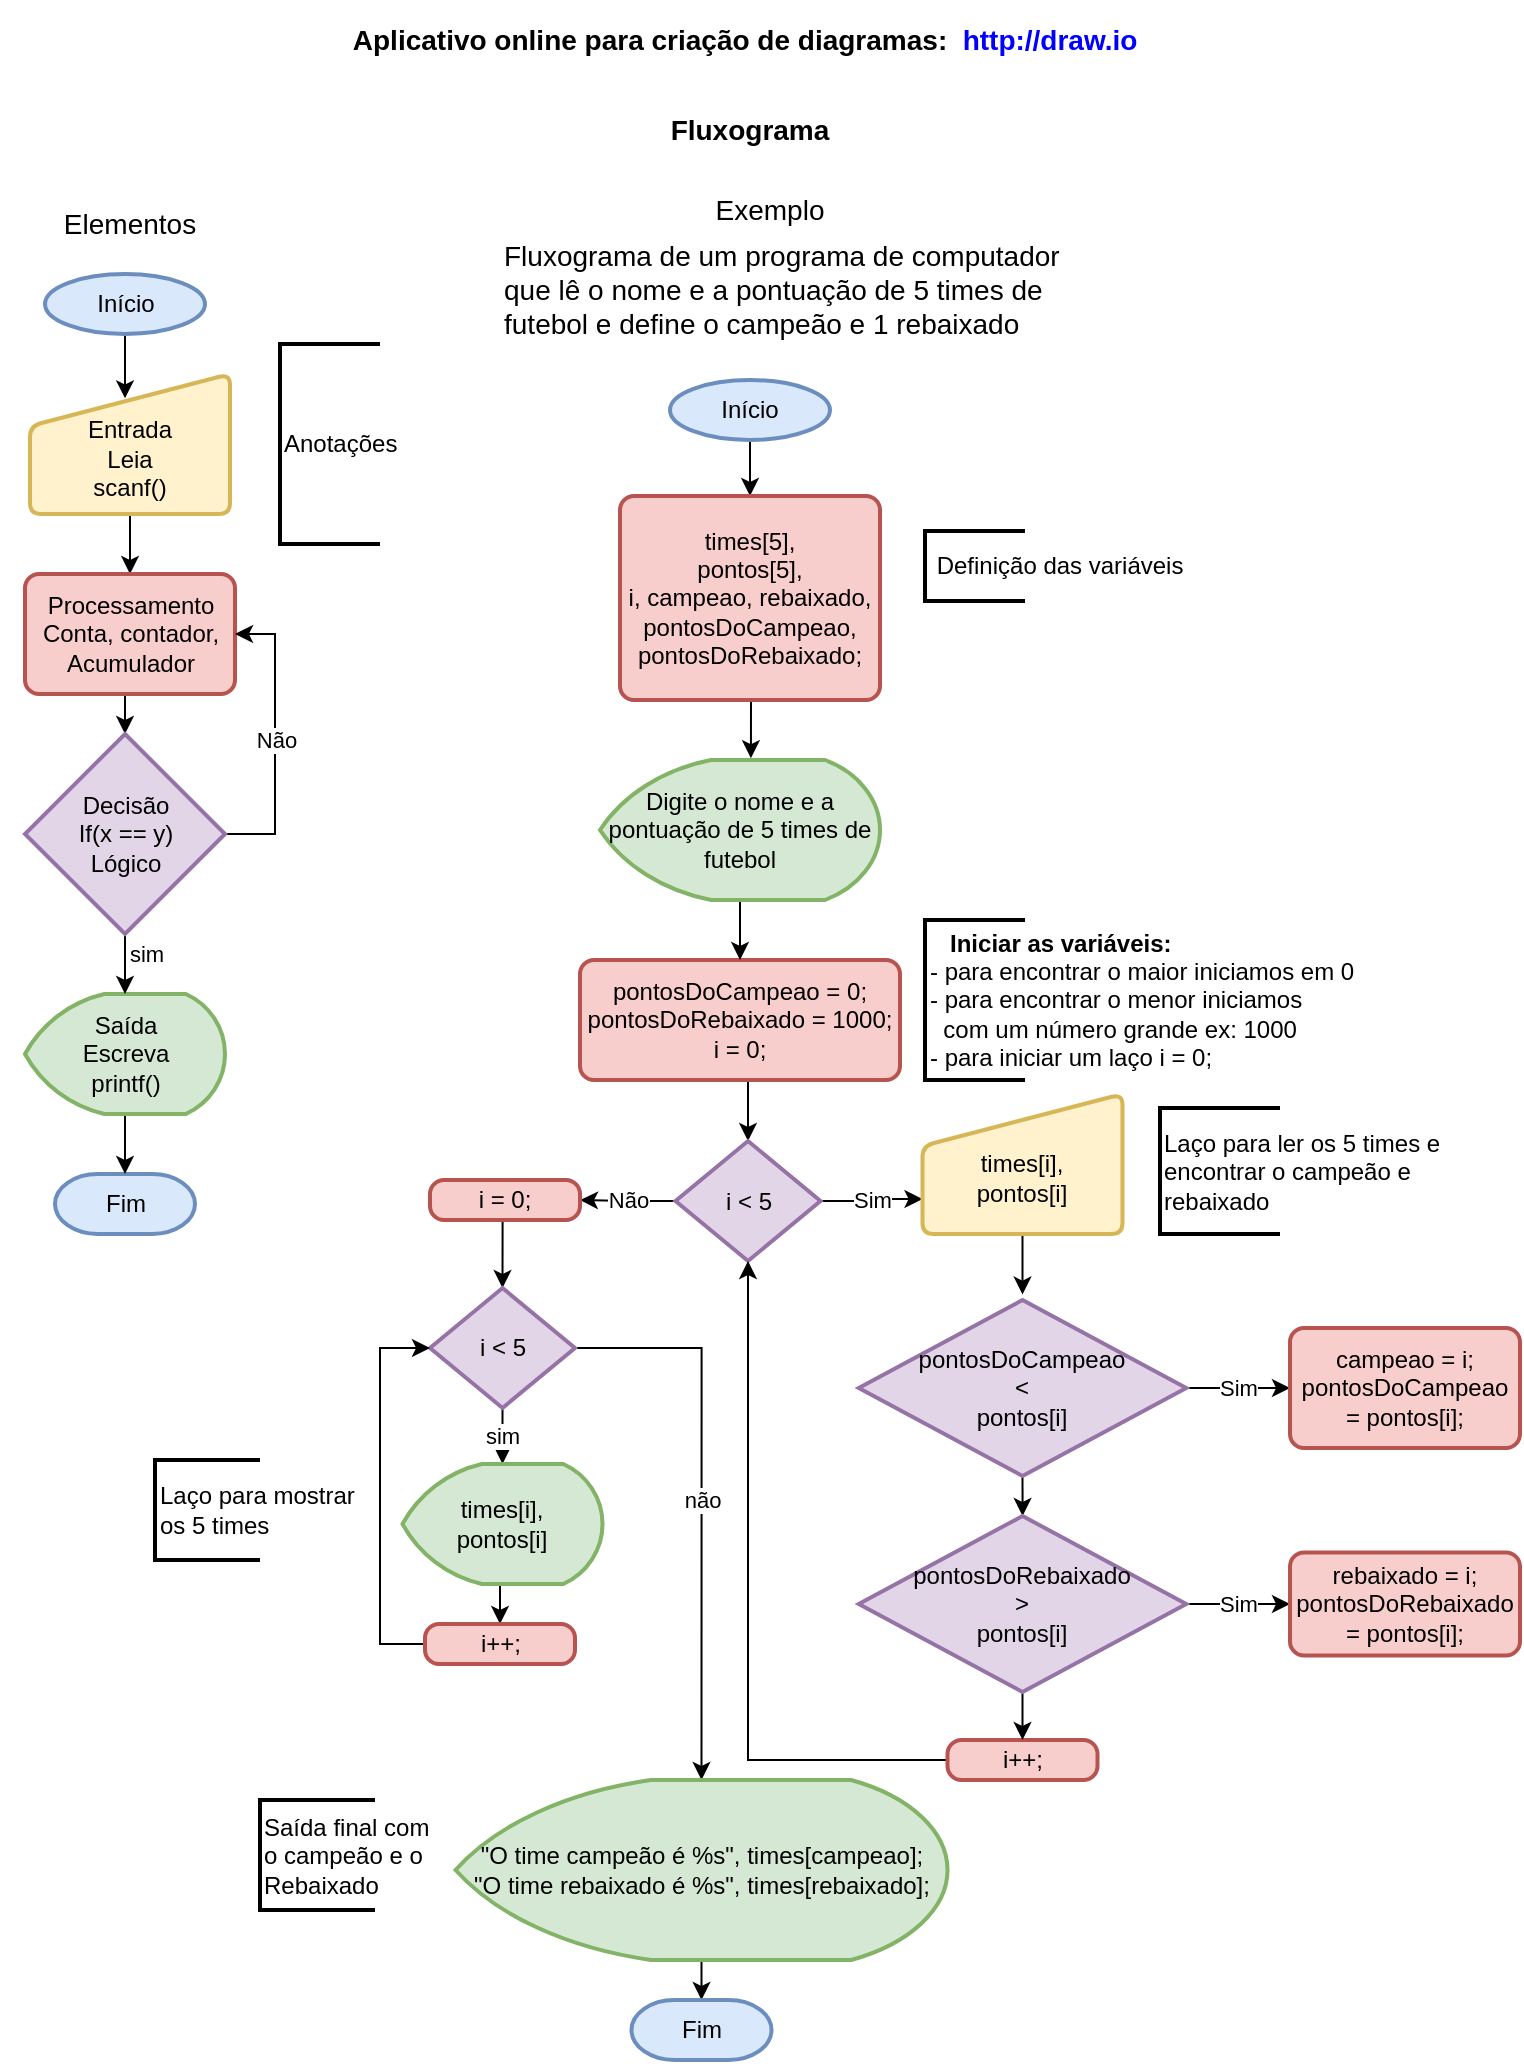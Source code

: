 <mxfile version="21.6.9" type="device">
  <diagram name="Page-1" id="B_QlEN5j_C0J5h-6MXS3">
    <mxGraphModel dx="989" dy="523" grid="1" gridSize="10" guides="1" tooltips="1" connect="1" arrows="1" fold="1" page="1" pageScale="1" pageWidth="827" pageHeight="1169" math="0" shadow="0">
      <root>
        <mxCell id="0" />
        <mxCell id="1" parent="0" />
        <mxCell id="tX2nqo4QLeteHiiHO27P-1" value="Fluxograma" style="text;html=1;strokeColor=none;fillColor=none;align=center;verticalAlign=middle;whiteSpace=wrap;rounded=0;fontSize=14;fontStyle=1" parent="1" vertex="1">
          <mxGeometry x="340" y="90" width="130" height="30" as="geometry" />
        </mxCell>
        <mxCell id="tX2nqo4QLeteHiiHO27P-8" style="edgeStyle=orthogonalEdgeStyle;rounded=0;orthogonalLoop=1;jettySize=auto;html=1;exitX=0.5;exitY=1;exitDx=0;exitDy=0;exitPerimeter=0;entryX=0.475;entryY=0.174;entryDx=0;entryDy=0;entryPerimeter=0;" parent="1" source="tX2nqo4QLeteHiiHO27P-2" target="tX2nqo4QLeteHiiHO27P-4" edge="1">
          <mxGeometry relative="1" as="geometry" />
        </mxCell>
        <mxCell id="tX2nqo4QLeteHiiHO27P-2" value="Início" style="strokeWidth=2;html=1;shape=mxgraph.flowchart.start_1;whiteSpace=wrap;fillColor=#dae8fc;strokeColor=#6c8ebf;" parent="1" vertex="1">
          <mxGeometry x="52.5" y="177" width="80" height="30" as="geometry" />
        </mxCell>
        <mxCell id="tX2nqo4QLeteHiiHO27P-3" value="Fim" style="strokeWidth=2;html=1;shape=mxgraph.flowchart.terminator;whiteSpace=wrap;fillColor=#dae8fc;strokeColor=#6c8ebf;" parent="1" vertex="1">
          <mxGeometry x="57.5" y="627" width="70" height="30" as="geometry" />
        </mxCell>
        <mxCell id="tX2nqo4QLeteHiiHO27P-9" style="edgeStyle=orthogonalEdgeStyle;rounded=0;orthogonalLoop=1;jettySize=auto;html=1;exitX=0.5;exitY=1;exitDx=0;exitDy=0;entryX=0.5;entryY=0;entryDx=0;entryDy=0;" parent="1" source="tX2nqo4QLeteHiiHO27P-4" target="tX2nqo4QLeteHiiHO27P-5" edge="1">
          <mxGeometry relative="1" as="geometry" />
        </mxCell>
        <mxCell id="tX2nqo4QLeteHiiHO27P-4" value="&lt;br&gt;Entrada&lt;br&gt;Leia&lt;br&gt;scanf()" style="html=1;strokeWidth=2;shape=manualInput;whiteSpace=wrap;rounded=1;size=26;arcSize=11;fillColor=#fff2cc;strokeColor=#d6b656;" parent="1" vertex="1">
          <mxGeometry x="45" y="227" width="100" height="70" as="geometry" />
        </mxCell>
        <mxCell id="tX2nqo4QLeteHiiHO27P-10" style="edgeStyle=orthogonalEdgeStyle;rounded=0;orthogonalLoop=1;jettySize=auto;html=1;exitX=0.5;exitY=1;exitDx=0;exitDy=0;entryX=0.5;entryY=0;entryDx=0;entryDy=0;entryPerimeter=0;" parent="1" source="tX2nqo4QLeteHiiHO27P-5" target="tX2nqo4QLeteHiiHO27P-7" edge="1">
          <mxGeometry relative="1" as="geometry" />
        </mxCell>
        <mxCell id="tX2nqo4QLeteHiiHO27P-5" value="Processamento&lt;br&gt;Conta, contador,&lt;br&gt;Acumulador" style="rounded=1;whiteSpace=wrap;html=1;absoluteArcSize=1;arcSize=14;strokeWidth=2;fillColor=#f8cecc;strokeColor=#b85450;" parent="1" vertex="1">
          <mxGeometry x="42.5" y="327" width="105" height="60" as="geometry" />
        </mxCell>
        <mxCell id="tX2nqo4QLeteHiiHO27P-12" style="edgeStyle=orthogonalEdgeStyle;rounded=0;orthogonalLoop=1;jettySize=auto;html=1;exitX=0.5;exitY=1;exitDx=0;exitDy=0;exitPerimeter=0;entryX=0.5;entryY=0;entryDx=0;entryDy=0;entryPerimeter=0;" parent="1" source="tX2nqo4QLeteHiiHO27P-6" target="tX2nqo4QLeteHiiHO27P-3" edge="1">
          <mxGeometry relative="1" as="geometry" />
        </mxCell>
        <mxCell id="tX2nqo4QLeteHiiHO27P-6" value="Saída&lt;br&gt;Escreva&lt;br&gt;printf()" style="strokeWidth=2;html=1;shape=mxgraph.flowchart.display;whiteSpace=wrap;fillColor=#d5e8d4;strokeColor=#82b366;" parent="1" vertex="1">
          <mxGeometry x="42.5" y="537" width="100" height="60" as="geometry" />
        </mxCell>
        <mxCell id="tX2nqo4QLeteHiiHO27P-11" value="sim" style="edgeStyle=orthogonalEdgeStyle;rounded=0;orthogonalLoop=1;jettySize=auto;html=1;exitX=0.5;exitY=1;exitDx=0;exitDy=0;exitPerimeter=0;entryX=0.5;entryY=0;entryDx=0;entryDy=0;entryPerimeter=0;" parent="1" source="tX2nqo4QLeteHiiHO27P-7" target="tX2nqo4QLeteHiiHO27P-6" edge="1">
          <mxGeometry x="-0.333" y="10" relative="1" as="geometry">
            <mxPoint as="offset" />
          </mxGeometry>
        </mxCell>
        <mxCell id="tX2nqo4QLeteHiiHO27P-13" value="Não" style="edgeStyle=orthogonalEdgeStyle;rounded=0;orthogonalLoop=1;jettySize=auto;html=1;exitX=1;exitY=0.5;exitDx=0;exitDy=0;exitPerimeter=0;entryX=1;entryY=0.5;entryDx=0;entryDy=0;" parent="1" source="tX2nqo4QLeteHiiHO27P-7" target="tX2nqo4QLeteHiiHO27P-5" edge="1">
          <mxGeometry relative="1" as="geometry" />
        </mxCell>
        <mxCell id="tX2nqo4QLeteHiiHO27P-7" value="Decisão&lt;br&gt;If(x == y)&lt;br&gt;Lógico" style="strokeWidth=2;html=1;shape=mxgraph.flowchart.decision;whiteSpace=wrap;fillColor=#e1d5e7;strokeColor=#9673a6;" parent="1" vertex="1">
          <mxGeometry x="42.5" y="407" width="100" height="100" as="geometry" />
        </mxCell>
        <mxCell id="tX2nqo4QLeteHiiHO27P-14" value="Elementos" style="text;html=1;strokeColor=none;fillColor=none;align=center;verticalAlign=middle;whiteSpace=wrap;rounded=0;fontSize=14;fontStyle=0" parent="1" vertex="1">
          <mxGeometry x="30" y="137" width="130" height="30" as="geometry" />
        </mxCell>
        <mxCell id="tX2nqo4QLeteHiiHO27P-15" value="http://draw.io" style="text;html=1;strokeColor=none;fillColor=none;align=center;verticalAlign=middle;whiteSpace=wrap;rounded=0;fontSize=14;fontStyle=1;fontColor=#0000FF;" parent="1" vertex="1">
          <mxGeometry x="490" y="45" width="130" height="30" as="geometry" />
        </mxCell>
        <mxCell id="tX2nqo4QLeteHiiHO27P-16" value="Aplicativo online para criação de diagramas:" style="text;html=1;strokeColor=none;fillColor=none;align=center;verticalAlign=middle;whiteSpace=wrap;rounded=0;fontSize=14;fontStyle=1" parent="1" vertex="1">
          <mxGeometry x="200" y="40" width="310" height="40" as="geometry" />
        </mxCell>
        <mxCell id="tX2nqo4QLeteHiiHO27P-17" value="Exemplo" style="text;html=1;strokeColor=none;fillColor=none;align=center;verticalAlign=middle;whiteSpace=wrap;rounded=0;fontSize=14;fontStyle=0" parent="1" vertex="1">
          <mxGeometry x="360" y="130" width="110" height="30" as="geometry" />
        </mxCell>
        <mxCell id="tX2nqo4QLeteHiiHO27P-18" value="Fluxograma de um programa de computador que lê o nome e a pontuação de 5 times de futebol e define o campeão e 1 rebaixado" style="text;html=1;strokeColor=none;fillColor=none;align=left;verticalAlign=middle;whiteSpace=wrap;rounded=0;fontSize=14;fontStyle=0" parent="1" vertex="1">
          <mxGeometry x="280" y="155" width="290" height="60" as="geometry" />
        </mxCell>
        <mxCell id="tX2nqo4QLeteHiiHO27P-27" style="edgeStyle=orthogonalEdgeStyle;rounded=0;orthogonalLoop=1;jettySize=auto;html=1;exitX=0.5;exitY=1;exitDx=0;exitDy=0;exitPerimeter=0;entryX=0.5;entryY=0;entryDx=0;entryDy=0;" parent="1" source="tX2nqo4QLeteHiiHO27P-19" target="tX2nqo4QLeteHiiHO27P-20" edge="1">
          <mxGeometry relative="1" as="geometry" />
        </mxCell>
        <mxCell id="tX2nqo4QLeteHiiHO27P-19" value="Início" style="strokeWidth=2;html=1;shape=mxgraph.flowchart.start_1;whiteSpace=wrap;fillColor=#dae8fc;strokeColor=#6c8ebf;" parent="1" vertex="1">
          <mxGeometry x="365" y="230" width="80" height="30" as="geometry" />
        </mxCell>
        <mxCell id="tX2nqo4QLeteHiiHO27P-28" style="edgeStyle=orthogonalEdgeStyle;rounded=0;orthogonalLoop=1;jettySize=auto;html=1;exitX=0.5;exitY=1;exitDx=0;exitDy=0;entryX=0.539;entryY=-0.013;entryDx=0;entryDy=0;entryPerimeter=0;" parent="1" target="tX2nqo4QLeteHiiHO27P-23" edge="1">
          <mxGeometry relative="1" as="geometry">
            <mxPoint x="412.25" y="358" as="sourcePoint" />
            <mxPoint x="409.75" y="378" as="targetPoint" />
          </mxGeometry>
        </mxCell>
        <mxCell id="tX2nqo4QLeteHiiHO27P-20" value="times[5],&lt;br&gt;pontos[5],&lt;br&gt;i, campeao, rebaixado,&lt;br&gt;pontosDoCampeao,&lt;br&gt;pontosDoRebaixado;" style="rounded=1;whiteSpace=wrap;html=1;absoluteArcSize=1;arcSize=14;strokeWidth=2;fillColor=#f8cecc;strokeColor=#b85450;" parent="1" vertex="1">
          <mxGeometry x="340" y="288" width="130" height="102" as="geometry" />
        </mxCell>
        <mxCell id="tX2nqo4QLeteHiiHO27P-31" style="edgeStyle=orthogonalEdgeStyle;rounded=0;orthogonalLoop=1;jettySize=auto;html=1;exitX=0.5;exitY=1;exitDx=0;exitDy=0;entryX=0.5;entryY=0;entryDx=0;entryDy=0;entryPerimeter=0;" parent="1" source="tX2nqo4QLeteHiiHO27P-21" target="tX2nqo4QLeteHiiHO27P-22" edge="1">
          <mxGeometry relative="1" as="geometry">
            <mxPoint x="404" y="587" as="sourcePoint" />
          </mxGeometry>
        </mxCell>
        <mxCell id="tX2nqo4QLeteHiiHO27P-21" value="pontosDoCampeao = 0;&lt;br&gt;pontosDoRebaixado = 1000;&lt;br&gt;i = 0;" style="rounded=1;whiteSpace=wrap;html=1;absoluteArcSize=1;arcSize=14;strokeWidth=2;fillColor=#f8cecc;strokeColor=#b85450;" parent="1" vertex="1">
          <mxGeometry x="320" y="520" width="160" height="60" as="geometry" />
        </mxCell>
        <mxCell id="tX2nqo4QLeteHiiHO27P-26" value="Sim" style="edgeStyle=orthogonalEdgeStyle;rounded=0;orthogonalLoop=1;jettySize=auto;html=1;exitX=1;exitY=0.5;exitDx=0;exitDy=0;exitPerimeter=0;entryX=0;entryY=0.75;entryDx=0;entryDy=0;" parent="1" source="tX2nqo4QLeteHiiHO27P-22" target="tX2nqo4QLeteHiiHO27P-25" edge="1">
          <mxGeometry relative="1" as="geometry" />
        </mxCell>
        <mxCell id="tX2nqo4QLeteHiiHO27P-48" value="Não" style="edgeStyle=orthogonalEdgeStyle;rounded=0;orthogonalLoop=1;jettySize=auto;html=1;exitX=0;exitY=0.5;exitDx=0;exitDy=0;exitPerimeter=0;entryX=1;entryY=0.5;entryDx=0;entryDy=0;" parent="1" source="tX2nqo4QLeteHiiHO27P-22" target="tX2nqo4QLeteHiiHO27P-49" edge="1">
          <mxGeometry relative="1" as="geometry">
            <mxPoint x="270" y="640.6" as="targetPoint" />
          </mxGeometry>
        </mxCell>
        <mxCell id="tX2nqo4QLeteHiiHO27P-22" value="i &amp;lt; 5" style="strokeWidth=2;html=1;shape=mxgraph.flowchart.decision;whiteSpace=wrap;fillColor=#e1d5e7;strokeColor=#9673a6;" parent="1" vertex="1">
          <mxGeometry x="367.75" y="610.5" width="72.5" height="60" as="geometry" />
        </mxCell>
        <mxCell id="tX2nqo4QLeteHiiHO27P-29" style="edgeStyle=orthogonalEdgeStyle;rounded=0;orthogonalLoop=1;jettySize=auto;html=1;exitX=0.5;exitY=1;exitDx=0;exitDy=0;exitPerimeter=0;entryX=0.5;entryY=0;entryDx=0;entryDy=0;" parent="1" target="tX2nqo4QLeteHiiHO27P-21" edge="1">
          <mxGeometry relative="1" as="geometry">
            <mxPoint x="401.0" y="490" as="sourcePoint" />
            <mxPoint x="400.25" y="506.66" as="targetPoint" />
          </mxGeometry>
        </mxCell>
        <mxCell id="tX2nqo4QLeteHiiHO27P-23" value="Digite o nome e a pontuação de 5 times de futebol" style="strokeWidth=2;html=1;shape=mxgraph.flowchart.display;whiteSpace=wrap;fillColor=#d5e8d4;strokeColor=#82b366;" parent="1" vertex="1">
          <mxGeometry x="330" y="420" width="140" height="70" as="geometry" />
        </mxCell>
        <mxCell id="tX2nqo4QLeteHiiHO27P-33" style="edgeStyle=orthogonalEdgeStyle;rounded=0;orthogonalLoop=1;jettySize=auto;html=1;entryX=0.5;entryY=1;entryDx=0;entryDy=0;entryPerimeter=0;exitX=0;exitY=0.5;exitDx=0;exitDy=0;" parent="1" source="tX2nqo4QLeteHiiHO27P-38" target="tX2nqo4QLeteHiiHO27P-22" edge="1">
          <mxGeometry relative="1" as="geometry">
            <mxPoint x="451.25" y="752" as="sourcePoint" />
          </mxGeometry>
        </mxCell>
        <mxCell id="tX2nqo4QLeteHiiHO27P-32" style="edgeStyle=orthogonalEdgeStyle;rounded=0;orthogonalLoop=1;jettySize=auto;html=1;exitX=0.5;exitY=1;exitDx=0;exitDy=0;entryX=0.5;entryY=-0.031;entryDx=0;entryDy=0;entryPerimeter=0;" parent="1" source="tX2nqo4QLeteHiiHO27P-25" target="tX2nqo4QLeteHiiHO27P-39" edge="1">
          <mxGeometry relative="1" as="geometry">
            <mxPoint x="541.25" y="682" as="targetPoint" />
          </mxGeometry>
        </mxCell>
        <mxCell id="tX2nqo4QLeteHiiHO27P-25" value="&lt;br&gt;times[i],&lt;br&gt;pontos[i]" style="html=1;strokeWidth=2;shape=manualInput;whiteSpace=wrap;rounded=1;size=26;arcSize=11;fillColor=#fff2cc;strokeColor=#d6b656;" parent="1" vertex="1">
          <mxGeometry x="491.25" y="587" width="100" height="70" as="geometry" />
        </mxCell>
        <mxCell id="tX2nqo4QLeteHiiHO27P-34" value="Anotações" style="strokeWidth=2;html=1;shape=mxgraph.flowchart.annotation_1;align=left;pointerEvents=1;" parent="1" vertex="1">
          <mxGeometry x="170" y="212" width="50" height="100" as="geometry" />
        </mxCell>
        <mxCell id="tX2nqo4QLeteHiiHO27P-35" value="&amp;nbsp;Definição das variáveis" style="strokeWidth=2;html=1;shape=mxgraph.flowchart.annotation_1;align=left;pointerEvents=1;" parent="1" vertex="1">
          <mxGeometry x="492.5" y="305.5" width="50" height="35" as="geometry" />
        </mxCell>
        <mxCell id="tX2nqo4QLeteHiiHO27P-36" value="&amp;nbsp; &amp;nbsp;&lt;b&gt;Iniciar as variáveis:&lt;/b&gt;&lt;br&gt;- para encontrar o maior iniciamos em 0&lt;br&gt;- para encontrar o menor iniciamos&lt;br&gt;&amp;nbsp; com um número grande ex: 1000&lt;br&gt;- para iniciar um laço i = 0;" style="strokeWidth=2;html=1;shape=mxgraph.flowchart.annotation_1;align=left;pointerEvents=1;" parent="1" vertex="1">
          <mxGeometry x="492.5" y="500" width="50" height="80" as="geometry" />
        </mxCell>
        <mxCell id="tX2nqo4QLeteHiiHO27P-38" value="i++;" style="rounded=1;whiteSpace=wrap;html=1;absoluteArcSize=1;arcSize=14;strokeWidth=2;fillColor=#f8cecc;strokeColor=#b85450;" parent="1" vertex="1">
          <mxGeometry x="503.75" y="910" width="75" height="20" as="geometry" />
        </mxCell>
        <mxCell id="tX2nqo4QLeteHiiHO27P-40" value="Sim" style="edgeStyle=orthogonalEdgeStyle;rounded=0;orthogonalLoop=1;jettySize=auto;html=1;exitX=1;exitY=0.5;exitDx=0;exitDy=0;exitPerimeter=0;entryX=0;entryY=0.5;entryDx=0;entryDy=0;" parent="1" source="tX2nqo4QLeteHiiHO27P-39" target="tX2nqo4QLeteHiiHO27P-41" edge="1">
          <mxGeometry relative="1" as="geometry">
            <mxPoint x="680.0" y="733.966" as="targetPoint" />
          </mxGeometry>
        </mxCell>
        <mxCell id="tX2nqo4QLeteHiiHO27P-43" style="edgeStyle=orthogonalEdgeStyle;rounded=0;orthogonalLoop=1;jettySize=auto;html=1;exitX=0.5;exitY=1;exitDx=0;exitDy=0;exitPerimeter=0;" parent="1" source="tX2nqo4QLeteHiiHO27P-39" target="tX2nqo4QLeteHiiHO27P-44" edge="1">
          <mxGeometry relative="1" as="geometry" />
        </mxCell>
        <mxCell id="tX2nqo4QLeteHiiHO27P-39" value="pontosDoCampeao&lt;br&gt;&amp;lt;&lt;br&gt;pontos[i]" style="strokeWidth=2;html=1;shape=mxgraph.flowchart.decision;whiteSpace=wrap;fillColor=#e1d5e7;strokeColor=#9673a6;" parent="1" vertex="1">
          <mxGeometry x="459.38" y="690" width="163.75" height="88" as="geometry" />
        </mxCell>
        <mxCell id="tX2nqo4QLeteHiiHO27P-41" value="campeao = i;&lt;br&gt;pontosDoCampeao = pontos[i];" style="rounded=1;whiteSpace=wrap;html=1;absoluteArcSize=1;arcSize=14;strokeWidth=2;fillColor=#f8cecc;strokeColor=#b85450;" parent="1" vertex="1">
          <mxGeometry x="675" y="704" width="115" height="60" as="geometry" />
        </mxCell>
        <mxCell id="tX2nqo4QLeteHiiHO27P-45" style="edgeStyle=orthogonalEdgeStyle;rounded=0;orthogonalLoop=1;jettySize=auto;html=1;exitX=0.5;exitY=1;exitDx=0;exitDy=0;exitPerimeter=0;entryX=0.5;entryY=0;entryDx=0;entryDy=0;" parent="1" source="tX2nqo4QLeteHiiHO27P-44" target="tX2nqo4QLeteHiiHO27P-38" edge="1">
          <mxGeometry relative="1" as="geometry" />
        </mxCell>
        <mxCell id="tX2nqo4QLeteHiiHO27P-46" value="Sim" style="edgeStyle=orthogonalEdgeStyle;rounded=0;orthogonalLoop=1;jettySize=auto;html=1;exitX=1;exitY=0.5;exitDx=0;exitDy=0;exitPerimeter=0;entryX=0;entryY=0.5;entryDx=0;entryDy=0;" parent="1" source="tX2nqo4QLeteHiiHO27P-44" target="tX2nqo4QLeteHiiHO27P-47" edge="1">
          <mxGeometry relative="1" as="geometry">
            <mxPoint x="680.0" y="842.241" as="targetPoint" />
          </mxGeometry>
        </mxCell>
        <mxCell id="tX2nqo4QLeteHiiHO27P-44" value="pontosDoRebaixado&lt;br&gt;&amp;gt;&lt;br&gt;pontos[i]" style="strokeWidth=2;html=1;shape=mxgraph.flowchart.decision;whiteSpace=wrap;fillColor=#e1d5e7;strokeColor=#9673a6;" parent="1" vertex="1">
          <mxGeometry x="459.38" y="798" width="163.75" height="88" as="geometry" />
        </mxCell>
        <mxCell id="tX2nqo4QLeteHiiHO27P-47" value="rebaixado = i;&lt;br&gt;pontosDoRebaixado = pontos[i];" style="rounded=1;whiteSpace=wrap;html=1;absoluteArcSize=1;arcSize=14;strokeWidth=2;fillColor=#f8cecc;strokeColor=#b85450;" parent="1" vertex="1">
          <mxGeometry x="675" y="816.25" width="115" height="51.5" as="geometry" />
        </mxCell>
        <mxCell id="tX2nqo4QLeteHiiHO27P-51" style="edgeStyle=orthogonalEdgeStyle;rounded=0;orthogonalLoop=1;jettySize=auto;html=1;exitX=0.5;exitY=1;exitDx=0;exitDy=0;entryX=0.5;entryY=0;entryDx=0;entryDy=0;entryPerimeter=0;" parent="1" source="tX2nqo4QLeteHiiHO27P-49" target="tX2nqo4QLeteHiiHO27P-50" edge="1">
          <mxGeometry relative="1" as="geometry" />
        </mxCell>
        <mxCell id="tX2nqo4QLeteHiiHO27P-49" value="i = 0;" style="rounded=1;whiteSpace=wrap;html=1;absoluteArcSize=1;arcSize=14;strokeWidth=2;fillColor=#f8cecc;strokeColor=#b85450;" parent="1" vertex="1">
          <mxGeometry x="245" y="630" width="75" height="20" as="geometry" />
        </mxCell>
        <mxCell id="tX2nqo4QLeteHiiHO27P-53" value="sim" style="edgeStyle=orthogonalEdgeStyle;rounded=0;orthogonalLoop=1;jettySize=auto;html=1;exitX=0.5;exitY=1;exitDx=0;exitDy=0;exitPerimeter=0;entryX=0.5;entryY=0;entryDx=0;entryDy=0;entryPerimeter=0;" parent="1" source="tX2nqo4QLeteHiiHO27P-50" target="tX2nqo4QLeteHiiHO27P-52" edge="1">
          <mxGeometry relative="1" as="geometry" />
        </mxCell>
        <mxCell id="tX2nqo4QLeteHiiHO27P-57" value="não" style="edgeStyle=orthogonalEdgeStyle;rounded=0;orthogonalLoop=1;jettySize=auto;html=1;exitX=1;exitY=0.5;exitDx=0;exitDy=0;exitPerimeter=0;entryX=0.5;entryY=0;entryDx=0;entryDy=0;entryPerimeter=0;" parent="1" source="tX2nqo4QLeteHiiHO27P-50" target="tX2nqo4QLeteHiiHO27P-58" edge="1">
          <mxGeometry relative="1" as="geometry">
            <mxPoint x="360" y="940" as="targetPoint" />
          </mxGeometry>
        </mxCell>
        <mxCell id="tX2nqo4QLeteHiiHO27P-50" value="i &amp;lt; 5" style="strokeWidth=2;html=1;shape=mxgraph.flowchart.decision;whiteSpace=wrap;fillColor=#e1d5e7;strokeColor=#9673a6;" parent="1" vertex="1">
          <mxGeometry x="245" y="684" width="72.5" height="60" as="geometry" />
        </mxCell>
        <mxCell id="tX2nqo4QLeteHiiHO27P-55" style="edgeStyle=orthogonalEdgeStyle;rounded=0;orthogonalLoop=1;jettySize=auto;html=1;exitX=0.5;exitY=1;exitDx=0;exitDy=0;exitPerimeter=0;entryX=0.5;entryY=0;entryDx=0;entryDy=0;" parent="1" source="tX2nqo4QLeteHiiHO27P-52" target="tX2nqo4QLeteHiiHO27P-54" edge="1">
          <mxGeometry relative="1" as="geometry" />
        </mxCell>
        <mxCell id="tX2nqo4QLeteHiiHO27P-52" value="times[i],&lt;br&gt;pontos[i]" style="strokeWidth=2;html=1;shape=mxgraph.flowchart.display;whiteSpace=wrap;fillColor=#d5e8d4;strokeColor=#82b366;" parent="1" vertex="1">
          <mxGeometry x="231.25" y="772" width="100" height="60" as="geometry" />
        </mxCell>
        <mxCell id="tX2nqo4QLeteHiiHO27P-56" style="edgeStyle=orthogonalEdgeStyle;rounded=0;orthogonalLoop=1;jettySize=auto;html=1;exitX=0;exitY=0.5;exitDx=0;exitDy=0;entryX=0;entryY=0.5;entryDx=0;entryDy=0;entryPerimeter=0;" parent="1" source="tX2nqo4QLeteHiiHO27P-54" target="tX2nqo4QLeteHiiHO27P-50" edge="1">
          <mxGeometry relative="1" as="geometry">
            <Array as="points">
              <mxPoint x="220" y="862" />
              <mxPoint x="220" y="714" />
            </Array>
          </mxGeometry>
        </mxCell>
        <mxCell id="tX2nqo4QLeteHiiHO27P-54" value="i++;" style="rounded=1;whiteSpace=wrap;html=1;absoluteArcSize=1;arcSize=14;strokeWidth=2;fillColor=#f8cecc;strokeColor=#b85450;" parent="1" vertex="1">
          <mxGeometry x="242.5" y="852" width="75" height="20" as="geometry" />
        </mxCell>
        <mxCell id="tX2nqo4QLeteHiiHO27P-60" style="edgeStyle=orthogonalEdgeStyle;rounded=0;orthogonalLoop=1;jettySize=auto;html=1;exitX=0.5;exitY=1;exitDx=0;exitDy=0;exitPerimeter=0;entryX=0.5;entryY=0;entryDx=0;entryDy=0;entryPerimeter=0;" parent="1" source="tX2nqo4QLeteHiiHO27P-58" target="tX2nqo4QLeteHiiHO27P-59" edge="1">
          <mxGeometry relative="1" as="geometry" />
        </mxCell>
        <mxCell id="tX2nqo4QLeteHiiHO27P-58" value="&quot;O time campeão é %s&quot;, times[campeao];&lt;br&gt;&quot;O time rebaixado é %s&quot;, times[rebaixado];" style="strokeWidth=2;html=1;shape=mxgraph.flowchart.display;whiteSpace=wrap;fillColor=#d5e8d4;strokeColor=#82b366;" parent="1" vertex="1">
          <mxGeometry x="257.75" y="930" width="246" height="90" as="geometry" />
        </mxCell>
        <mxCell id="tX2nqo4QLeteHiiHO27P-59" value="Fim" style="strokeWidth=2;html=1;shape=mxgraph.flowchart.terminator;whiteSpace=wrap;fillColor=#dae8fc;strokeColor=#6c8ebf;" parent="1" vertex="1">
          <mxGeometry x="345.75" y="1040" width="70" height="30" as="geometry" />
        </mxCell>
        <mxCell id="tX2nqo4QLeteHiiHO27P-61" value="Laço para ler os 5 times e&amp;nbsp;&lt;br&gt;encontrar o campeão e&lt;br&gt;rebaixado" style="strokeWidth=2;html=1;shape=mxgraph.flowchart.annotation_1;align=left;pointerEvents=1;" parent="1" vertex="1">
          <mxGeometry x="610" y="594" width="60" height="63" as="geometry" />
        </mxCell>
        <mxCell id="tX2nqo4QLeteHiiHO27P-62" value="Laço para mostrar&lt;br&gt;os 5 times" style="strokeWidth=2;html=1;shape=mxgraph.flowchart.annotation_1;align=left;pointerEvents=1;" parent="1" vertex="1">
          <mxGeometry x="107.5" y="770" width="52.5" height="50" as="geometry" />
        </mxCell>
        <mxCell id="tX2nqo4QLeteHiiHO27P-63" value="Saída final com&lt;br&gt;o campeão e o&lt;br&gt;Rebaixado" style="strokeWidth=2;html=1;shape=mxgraph.flowchart.annotation_1;align=left;pointerEvents=1;" parent="1" vertex="1">
          <mxGeometry x="160" y="940" width="57.5" height="55" as="geometry" />
        </mxCell>
      </root>
    </mxGraphModel>
  </diagram>
</mxfile>
